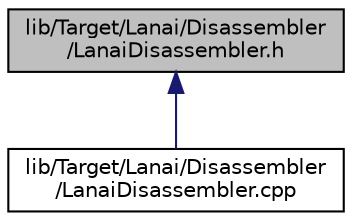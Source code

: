 digraph "lib/Target/Lanai/Disassembler/LanaiDisassembler.h"
{
 // LATEX_PDF_SIZE
  bgcolor="transparent";
  edge [fontname="Helvetica",fontsize="10",labelfontname="Helvetica",labelfontsize="10"];
  node [fontname="Helvetica",fontsize="10",shape=record];
  Node1 [label="lib/Target/Lanai/Disassembler\l/LanaiDisassembler.h",height=0.2,width=0.4,color="black", fillcolor="grey75", style="filled", fontcolor="black",tooltip=" "];
  Node1 -> Node2 [dir="back",color="midnightblue",fontsize="10",style="solid",fontname="Helvetica"];
  Node2 [label="lib/Target/Lanai/Disassembler\l/LanaiDisassembler.cpp",height=0.2,width=0.4,color="black",URL="$LanaiDisassembler_8cpp.html",tooltip=" "];
}
